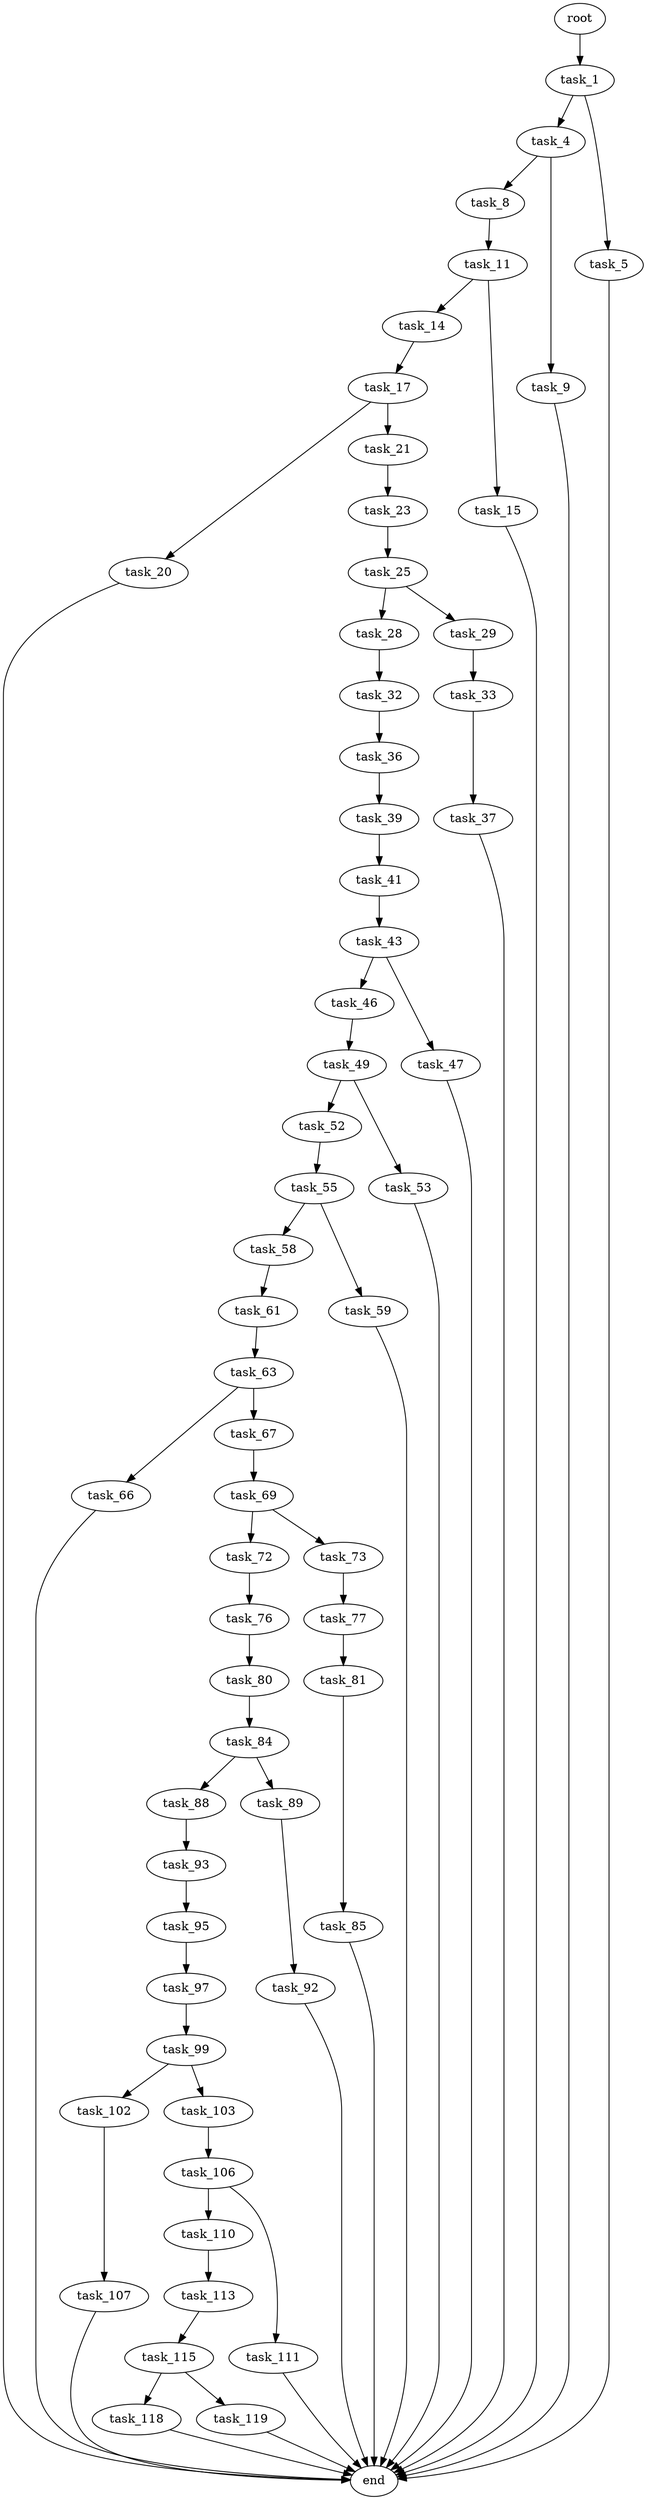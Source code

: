 digraph G {
  root [size="0.000000"];
  task_1 [size="25418825954.000000"];
  task_4 [size="566935202.000000"];
  task_5 [size="90575164116.000000"];
  task_8 [size="28991029248.000000"];
  task_9 [size="28991029248.000000"];
  end [size="0.000000"];
  task_11 [size="242420233822.000000"];
  task_14 [size="68719476736.000000"];
  task_15 [size="14641477620.000000"];
  task_17 [size="1073741824000.000000"];
  task_20 [size="45262777772.000000"];
  task_21 [size="14320254151.000000"];
  task_23 [size="33028106276.000000"];
  task_25 [size="54240010029.000000"];
  task_28 [size="28991029248.000000"];
  task_29 [size="77779074974.000000"];
  task_32 [size="165340294332.000000"];
  task_33 [size="549755813888.000000"];
  task_36 [size="782757789696.000000"];
  task_37 [size="9554936947.000000"];
  task_39 [size="14084122575.000000"];
  task_41 [size="549755813888.000000"];
  task_43 [size="28991029248.000000"];
  task_46 [size="10055371316.000000"];
  task_47 [size="549755813888.000000"];
  task_49 [size="10938919766.000000"];
  task_52 [size="242169197263.000000"];
  task_53 [size="14230481876.000000"];
  task_55 [size="549755813888.000000"];
  task_58 [size="323739829423.000000"];
  task_59 [size="1769327026.000000"];
  task_61 [size="68719476736.000000"];
  task_63 [size="2002590933.000000"];
  task_66 [size="368293445632.000000"];
  task_67 [size="168836698740.000000"];
  task_69 [size="134217728000.000000"];
  task_72 [size="11040161198.000000"];
  task_73 [size="1073741824000.000000"];
  task_76 [size="104370573191.000000"];
  task_77 [size="169747009753.000000"];
  task_80 [size="464336011516.000000"];
  task_81 [size="3774034440.000000"];
  task_84 [size="68719476736.000000"];
  task_85 [size="7993905459.000000"];
  task_88 [size="68719476736.000000"];
  task_89 [size="134217728000.000000"];
  task_93 [size="134217728000.000000"];
  task_92 [size="10727945888.000000"];
  task_95 [size="31648268297.000000"];
  task_97 [size="284165128290.000000"];
  task_99 [size="77527230430.000000"];
  task_102 [size="973518449922.000000"];
  task_103 [size="68719476736.000000"];
  task_107 [size="33162357272.000000"];
  task_106 [size="39297896595.000000"];
  task_110 [size="30772892812.000000"];
  task_111 [size="13015914938.000000"];
  task_113 [size="5971890037.000000"];
  task_115 [size="383733671514.000000"];
  task_118 [size="68719476736.000000"];
  task_119 [size="134217728000.000000"];

  root -> task_1 [size="1.000000"];
  task_1 -> task_4 [size="536870912.000000"];
  task_1 -> task_5 [size="536870912.000000"];
  task_4 -> task_8 [size="33554432.000000"];
  task_4 -> task_9 [size="33554432.000000"];
  task_5 -> end [size="1.000000"];
  task_8 -> task_11 [size="75497472.000000"];
  task_9 -> end [size="1.000000"];
  task_11 -> task_14 [size="209715200.000000"];
  task_11 -> task_15 [size="209715200.000000"];
  task_14 -> task_17 [size="134217728.000000"];
  task_15 -> end [size="1.000000"];
  task_17 -> task_20 [size="838860800.000000"];
  task_17 -> task_21 [size="838860800.000000"];
  task_20 -> end [size="1.000000"];
  task_21 -> task_23 [size="411041792.000000"];
  task_23 -> task_25 [size="536870912.000000"];
  task_25 -> task_28 [size="75497472.000000"];
  task_25 -> task_29 [size="75497472.000000"];
  task_28 -> task_32 [size="75497472.000000"];
  task_29 -> task_33 [size="75497472.000000"];
  task_32 -> task_36 [size="134217728.000000"];
  task_33 -> task_37 [size="536870912.000000"];
  task_36 -> task_39 [size="679477248.000000"];
  task_37 -> end [size="1.000000"];
  task_39 -> task_41 [size="411041792.000000"];
  task_41 -> task_43 [size="536870912.000000"];
  task_43 -> task_46 [size="75497472.000000"];
  task_43 -> task_47 [size="75497472.000000"];
  task_46 -> task_49 [size="209715200.000000"];
  task_47 -> end [size="1.000000"];
  task_49 -> task_52 [size="209715200.000000"];
  task_49 -> task_53 [size="209715200.000000"];
  task_52 -> task_55 [size="838860800.000000"];
  task_53 -> end [size="1.000000"];
  task_55 -> task_58 [size="536870912.000000"];
  task_55 -> task_59 [size="536870912.000000"];
  task_58 -> task_61 [size="301989888.000000"];
  task_59 -> end [size="1.000000"];
  task_61 -> task_63 [size="134217728.000000"];
  task_63 -> task_66 [size="33554432.000000"];
  task_63 -> task_67 [size="33554432.000000"];
  task_66 -> end [size="1.000000"];
  task_67 -> task_69 [size="134217728.000000"];
  task_69 -> task_72 [size="209715200.000000"];
  task_69 -> task_73 [size="209715200.000000"];
  task_72 -> task_76 [size="209715200.000000"];
  task_73 -> task_77 [size="838860800.000000"];
  task_76 -> task_80 [size="209715200.000000"];
  task_77 -> task_81 [size="679477248.000000"];
  task_80 -> task_84 [size="536870912.000000"];
  task_81 -> task_85 [size="134217728.000000"];
  task_84 -> task_88 [size="134217728.000000"];
  task_84 -> task_89 [size="134217728.000000"];
  task_85 -> end [size="1.000000"];
  task_88 -> task_93 [size="134217728.000000"];
  task_89 -> task_92 [size="209715200.000000"];
  task_93 -> task_95 [size="209715200.000000"];
  task_92 -> end [size="1.000000"];
  task_95 -> task_97 [size="838860800.000000"];
  task_97 -> task_99 [size="679477248.000000"];
  task_99 -> task_102 [size="301989888.000000"];
  task_99 -> task_103 [size="301989888.000000"];
  task_102 -> task_107 [size="679477248.000000"];
  task_103 -> task_106 [size="134217728.000000"];
  task_107 -> end [size="1.000000"];
  task_106 -> task_110 [size="679477248.000000"];
  task_106 -> task_111 [size="679477248.000000"];
  task_110 -> task_113 [size="838860800.000000"];
  task_111 -> end [size="1.000000"];
  task_113 -> task_115 [size="134217728.000000"];
  task_115 -> task_118 [size="838860800.000000"];
  task_115 -> task_119 [size="838860800.000000"];
  task_118 -> end [size="1.000000"];
  task_119 -> end [size="1.000000"];
}
